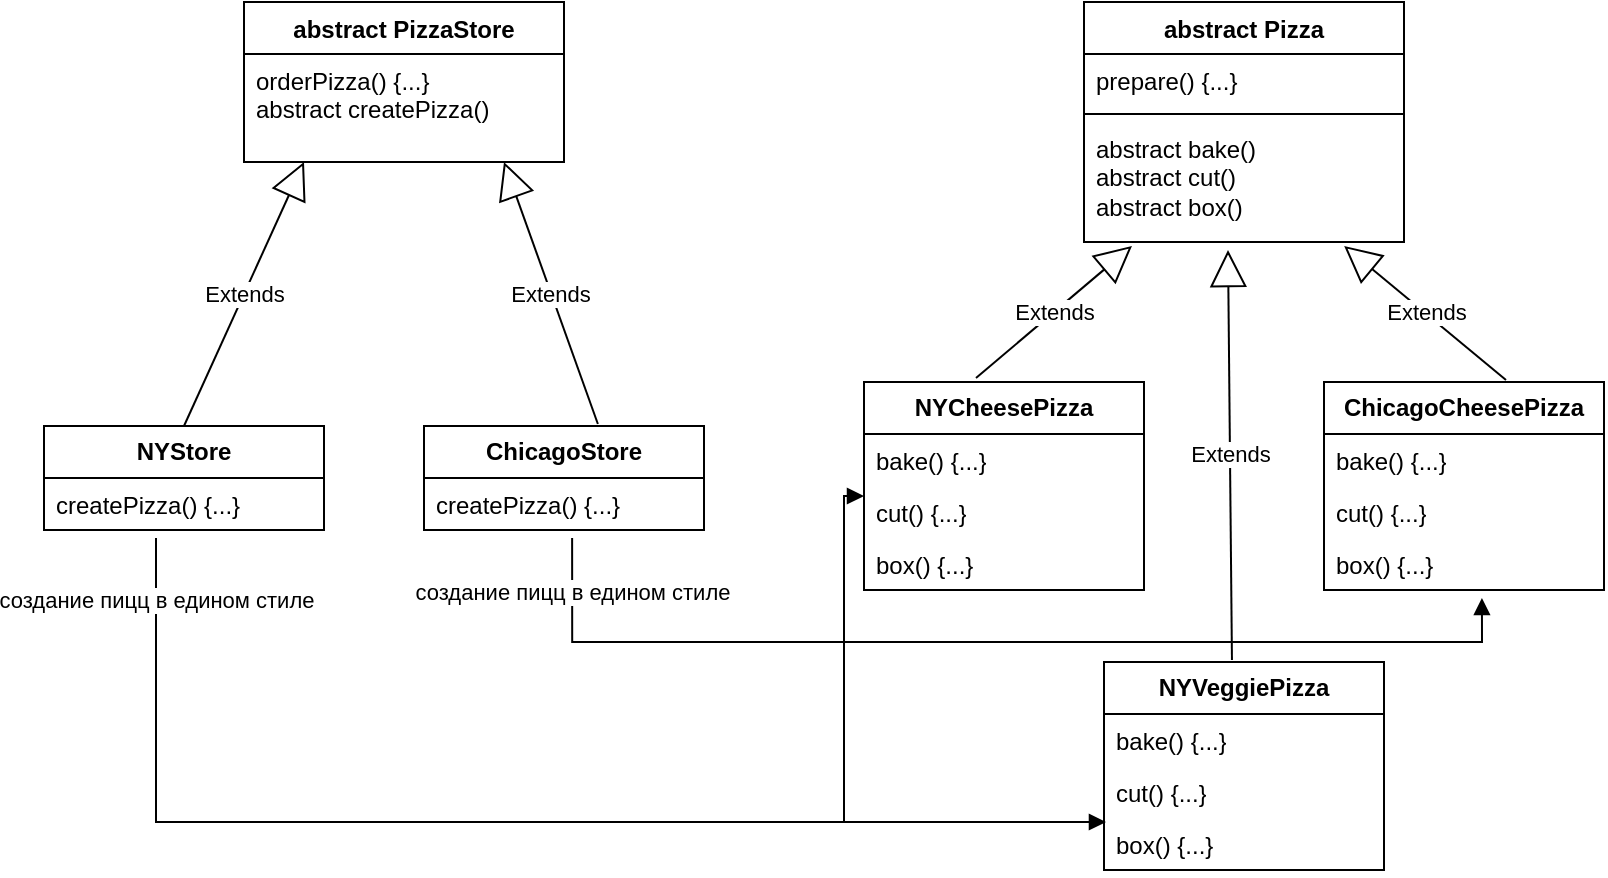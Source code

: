 <mxfile version="24.1.0" type="device">
  <diagram id="C5RBs43oDa-KdzZeNtuy" name="Page-1">
    <mxGraphModel dx="1853" dy="743" grid="1" gridSize="10" guides="1" tooltips="1" connect="1" arrows="1" fold="1" page="1" pageScale="1" pageWidth="827" pageHeight="1169" math="0" shadow="0">
      <root>
        <mxCell id="WIyWlLk6GJQsqaUBKTNV-0" />
        <mxCell id="WIyWlLk6GJQsqaUBKTNV-1" parent="WIyWlLk6GJQsqaUBKTNV-0" />
        <mxCell id="zkfFHV4jXpPFQw0GAbJ--0" value="abstract PizzaStore" style="swimlane;fontStyle=1;align=center;verticalAlign=top;childLayout=stackLayout;horizontal=1;startSize=26;horizontalStack=0;resizeParent=1;resizeLast=0;collapsible=1;marginBottom=0;rounded=0;shadow=0;strokeWidth=1;" parent="WIyWlLk6GJQsqaUBKTNV-1" vertex="1">
          <mxGeometry x="120" y="80" width="160" height="80" as="geometry">
            <mxRectangle x="230" y="140" width="160" height="26" as="alternateBounds" />
          </mxGeometry>
        </mxCell>
        <mxCell id="zkfFHV4jXpPFQw0GAbJ--1" value="orderPizza() {...}&#xa;abstract createPizza()&#xa;" style="text;align=left;verticalAlign=top;spacingLeft=4;spacingRight=4;overflow=hidden;rotatable=0;points=[[0,0.5],[1,0.5]];portConstraint=eastwest;" parent="zkfFHV4jXpPFQw0GAbJ--0" vertex="1">
          <mxGeometry y="26" width="160" height="44" as="geometry" />
        </mxCell>
        <mxCell id="R1Nu2VeHIJLx3s_2aW18-1" value="&lt;b&gt;NYStore&lt;/b&gt;" style="swimlane;fontStyle=0;childLayout=stackLayout;horizontal=1;startSize=26;fillColor=none;horizontalStack=0;resizeParent=1;resizeParentMax=0;resizeLast=0;collapsible=1;marginBottom=0;whiteSpace=wrap;html=1;" vertex="1" parent="WIyWlLk6GJQsqaUBKTNV-1">
          <mxGeometry x="20" y="292" width="140" height="52" as="geometry" />
        </mxCell>
        <mxCell id="R1Nu2VeHIJLx3s_2aW18-2" value="&lt;span style=&quot;text-wrap: nowrap;&quot;&gt;createPizza() {...}&lt;/span&gt;" style="text;strokeColor=none;fillColor=none;align=left;verticalAlign=top;spacingLeft=4;spacingRight=4;overflow=hidden;rotatable=0;points=[[0,0.5],[1,0.5]];portConstraint=eastwest;whiteSpace=wrap;html=1;" vertex="1" parent="R1Nu2VeHIJLx3s_2aW18-1">
          <mxGeometry y="26" width="140" height="26" as="geometry" />
        </mxCell>
        <mxCell id="R1Nu2VeHIJLx3s_2aW18-5" value="&lt;b&gt;ChicagoStore&lt;/b&gt;" style="swimlane;fontStyle=0;childLayout=stackLayout;horizontal=1;startSize=26;fillColor=none;horizontalStack=0;resizeParent=1;resizeParentMax=0;resizeLast=0;collapsible=1;marginBottom=0;whiteSpace=wrap;html=1;" vertex="1" parent="WIyWlLk6GJQsqaUBKTNV-1">
          <mxGeometry x="210" y="292" width="140" height="52" as="geometry" />
        </mxCell>
        <mxCell id="R1Nu2VeHIJLx3s_2aW18-6" value="&lt;span style=&quot;text-wrap: nowrap;&quot;&gt;createPizza() {...}&lt;/span&gt;" style="text;strokeColor=none;fillColor=none;align=left;verticalAlign=top;spacingLeft=4;spacingRight=4;overflow=hidden;rotatable=0;points=[[0,0.5],[1,0.5]];portConstraint=eastwest;whiteSpace=wrap;html=1;" vertex="1" parent="R1Nu2VeHIJLx3s_2aW18-5">
          <mxGeometry y="26" width="140" height="26" as="geometry" />
        </mxCell>
        <mxCell id="R1Nu2VeHIJLx3s_2aW18-9" value="Extends" style="endArrow=block;endSize=16;endFill=0;html=1;rounded=0;exitX=0.5;exitY=0;exitDx=0;exitDy=0;" edge="1" parent="WIyWlLk6GJQsqaUBKTNV-1" source="R1Nu2VeHIJLx3s_2aW18-1">
          <mxGeometry width="160" relative="1" as="geometry">
            <mxPoint x="100" y="200" as="sourcePoint" />
            <mxPoint x="150" y="160" as="targetPoint" />
          </mxGeometry>
        </mxCell>
        <mxCell id="R1Nu2VeHIJLx3s_2aW18-10" value="Extends" style="endArrow=block;endSize=16;endFill=0;html=1;rounded=0;exitX=0.621;exitY=-0.019;exitDx=0;exitDy=0;exitPerimeter=0;" edge="1" parent="WIyWlLk6GJQsqaUBKTNV-1" source="R1Nu2VeHIJLx3s_2aW18-5">
          <mxGeometry width="160" relative="1" as="geometry">
            <mxPoint x="110" y="210" as="sourcePoint" />
            <mxPoint x="250" y="160" as="targetPoint" />
          </mxGeometry>
        </mxCell>
        <mxCell id="R1Nu2VeHIJLx3s_2aW18-11" value="abstract Pizza" style="swimlane;fontStyle=1;align=center;verticalAlign=top;childLayout=stackLayout;horizontal=1;startSize=26;horizontalStack=0;resizeParent=1;resizeParentMax=0;resizeLast=0;collapsible=1;marginBottom=0;whiteSpace=wrap;html=1;" vertex="1" parent="WIyWlLk6GJQsqaUBKTNV-1">
          <mxGeometry x="540" y="80" width="160" height="120" as="geometry" />
        </mxCell>
        <mxCell id="R1Nu2VeHIJLx3s_2aW18-12" value="prepare() {...}" style="text;strokeColor=none;fillColor=none;align=left;verticalAlign=top;spacingLeft=4;spacingRight=4;overflow=hidden;rotatable=0;points=[[0,0.5],[1,0.5]];portConstraint=eastwest;whiteSpace=wrap;html=1;" vertex="1" parent="R1Nu2VeHIJLx3s_2aW18-11">
          <mxGeometry y="26" width="160" height="26" as="geometry" />
        </mxCell>
        <mxCell id="R1Nu2VeHIJLx3s_2aW18-13" value="" style="line;strokeWidth=1;fillColor=none;align=left;verticalAlign=middle;spacingTop=-1;spacingLeft=3;spacingRight=3;rotatable=0;labelPosition=right;points=[];portConstraint=eastwest;strokeColor=inherit;" vertex="1" parent="R1Nu2VeHIJLx3s_2aW18-11">
          <mxGeometry y="52" width="160" height="8" as="geometry" />
        </mxCell>
        <mxCell id="R1Nu2VeHIJLx3s_2aW18-14" value="abstract bake()&lt;div&gt;abstract cut()&lt;br&gt;&lt;/div&gt;&lt;div&gt;abstract box()&lt;br&gt;&lt;/div&gt;" style="text;strokeColor=none;fillColor=none;align=left;verticalAlign=top;spacingLeft=4;spacingRight=4;overflow=hidden;rotatable=0;points=[[0,0.5],[1,0.5]];portConstraint=eastwest;whiteSpace=wrap;html=1;" vertex="1" parent="R1Nu2VeHIJLx3s_2aW18-11">
          <mxGeometry y="60" width="160" height="60" as="geometry" />
        </mxCell>
        <mxCell id="R1Nu2VeHIJLx3s_2aW18-15" value="&lt;b&gt;NYCheesePizza&lt;/b&gt;" style="swimlane;fontStyle=0;childLayout=stackLayout;horizontal=1;startSize=26;fillColor=none;horizontalStack=0;resizeParent=1;resizeParentMax=0;resizeLast=0;collapsible=1;marginBottom=0;whiteSpace=wrap;html=1;" vertex="1" parent="WIyWlLk6GJQsqaUBKTNV-1">
          <mxGeometry x="430" y="270" width="140" height="104" as="geometry" />
        </mxCell>
        <mxCell id="R1Nu2VeHIJLx3s_2aW18-16" value="bake() {...}" style="text;strokeColor=none;fillColor=none;align=left;verticalAlign=top;spacingLeft=4;spacingRight=4;overflow=hidden;rotatable=0;points=[[0,0.5],[1,0.5]];portConstraint=eastwest;whiteSpace=wrap;html=1;" vertex="1" parent="R1Nu2VeHIJLx3s_2aW18-15">
          <mxGeometry y="26" width="140" height="26" as="geometry" />
        </mxCell>
        <mxCell id="R1Nu2VeHIJLx3s_2aW18-17" value="cut() {...}" style="text;strokeColor=none;fillColor=none;align=left;verticalAlign=top;spacingLeft=4;spacingRight=4;overflow=hidden;rotatable=0;points=[[0,0.5],[1,0.5]];portConstraint=eastwest;whiteSpace=wrap;html=1;" vertex="1" parent="R1Nu2VeHIJLx3s_2aW18-15">
          <mxGeometry y="52" width="140" height="26" as="geometry" />
        </mxCell>
        <mxCell id="R1Nu2VeHIJLx3s_2aW18-18" value="box() {...}" style="text;strokeColor=none;fillColor=none;align=left;verticalAlign=top;spacingLeft=4;spacingRight=4;overflow=hidden;rotatable=0;points=[[0,0.5],[1,0.5]];portConstraint=eastwest;whiteSpace=wrap;html=1;" vertex="1" parent="R1Nu2VeHIJLx3s_2aW18-15">
          <mxGeometry y="78" width="140" height="26" as="geometry" />
        </mxCell>
        <mxCell id="R1Nu2VeHIJLx3s_2aW18-19" value="&lt;b&gt;ChicagoCheesePizza&lt;/b&gt;" style="swimlane;fontStyle=0;childLayout=stackLayout;horizontal=1;startSize=26;fillColor=none;horizontalStack=0;resizeParent=1;resizeParentMax=0;resizeLast=0;collapsible=1;marginBottom=0;whiteSpace=wrap;html=1;" vertex="1" parent="WIyWlLk6GJQsqaUBKTNV-1">
          <mxGeometry x="660" y="270" width="140" height="104" as="geometry" />
        </mxCell>
        <mxCell id="R1Nu2VeHIJLx3s_2aW18-20" value="bake() {...}" style="text;strokeColor=none;fillColor=none;align=left;verticalAlign=top;spacingLeft=4;spacingRight=4;overflow=hidden;rotatable=0;points=[[0,0.5],[1,0.5]];portConstraint=eastwest;whiteSpace=wrap;html=1;" vertex="1" parent="R1Nu2VeHIJLx3s_2aW18-19">
          <mxGeometry y="26" width="140" height="26" as="geometry" />
        </mxCell>
        <mxCell id="R1Nu2VeHIJLx3s_2aW18-21" value="cut() {...}" style="text;strokeColor=none;fillColor=none;align=left;verticalAlign=top;spacingLeft=4;spacingRight=4;overflow=hidden;rotatable=0;points=[[0,0.5],[1,0.5]];portConstraint=eastwest;whiteSpace=wrap;html=1;" vertex="1" parent="R1Nu2VeHIJLx3s_2aW18-19">
          <mxGeometry y="52" width="140" height="26" as="geometry" />
        </mxCell>
        <mxCell id="R1Nu2VeHIJLx3s_2aW18-22" value="box() {...}" style="text;strokeColor=none;fillColor=none;align=left;verticalAlign=top;spacingLeft=4;spacingRight=4;overflow=hidden;rotatable=0;points=[[0,0.5],[1,0.5]];portConstraint=eastwest;whiteSpace=wrap;html=1;" vertex="1" parent="R1Nu2VeHIJLx3s_2aW18-19">
          <mxGeometry y="78" width="140" height="26" as="geometry" />
        </mxCell>
        <mxCell id="R1Nu2VeHIJLx3s_2aW18-23" value="Extends" style="endArrow=block;endSize=16;endFill=0;html=1;rounded=0;exitX=0.65;exitY=-0.01;exitDx=0;exitDy=0;entryX=0.813;entryY=1.033;entryDx=0;entryDy=0;entryPerimeter=0;exitPerimeter=0;" edge="1" parent="WIyWlLk6GJQsqaUBKTNV-1" source="R1Nu2VeHIJLx3s_2aW18-19" target="R1Nu2VeHIJLx3s_2aW18-14">
          <mxGeometry width="160" relative="1" as="geometry">
            <mxPoint x="100" y="302" as="sourcePoint" />
            <mxPoint x="160" y="170" as="targetPoint" />
          </mxGeometry>
        </mxCell>
        <mxCell id="R1Nu2VeHIJLx3s_2aW18-24" value="Extends" style="endArrow=block;endSize=16;endFill=0;html=1;rounded=0;exitX=0.4;exitY=-0.019;exitDx=0;exitDy=0;exitPerimeter=0;entryX=0.15;entryY=1.033;entryDx=0;entryDy=0;entryPerimeter=0;" edge="1" parent="WIyWlLk6GJQsqaUBKTNV-1" source="R1Nu2VeHIJLx3s_2aW18-15" target="R1Nu2VeHIJLx3s_2aW18-14">
          <mxGeometry width="160" relative="1" as="geometry">
            <mxPoint x="110" y="312" as="sourcePoint" />
            <mxPoint x="170" y="180" as="targetPoint" />
          </mxGeometry>
        </mxCell>
        <mxCell id="R1Nu2VeHIJLx3s_2aW18-25" value="&lt;b&gt;NYVeggiePizza&lt;/b&gt;" style="swimlane;fontStyle=0;childLayout=stackLayout;horizontal=1;startSize=26;fillColor=none;horizontalStack=0;resizeParent=1;resizeParentMax=0;resizeLast=0;collapsible=1;marginBottom=0;whiteSpace=wrap;html=1;" vertex="1" parent="WIyWlLk6GJQsqaUBKTNV-1">
          <mxGeometry x="550" y="410" width="140" height="104" as="geometry" />
        </mxCell>
        <mxCell id="R1Nu2VeHIJLx3s_2aW18-26" value="bake() {...}" style="text;strokeColor=none;fillColor=none;align=left;verticalAlign=top;spacingLeft=4;spacingRight=4;overflow=hidden;rotatable=0;points=[[0,0.5],[1,0.5]];portConstraint=eastwest;whiteSpace=wrap;html=1;" vertex="1" parent="R1Nu2VeHIJLx3s_2aW18-25">
          <mxGeometry y="26" width="140" height="26" as="geometry" />
        </mxCell>
        <mxCell id="R1Nu2VeHIJLx3s_2aW18-27" value="cut() {...}" style="text;strokeColor=none;fillColor=none;align=left;verticalAlign=top;spacingLeft=4;spacingRight=4;overflow=hidden;rotatable=0;points=[[0,0.5],[1,0.5]];portConstraint=eastwest;whiteSpace=wrap;html=1;" vertex="1" parent="R1Nu2VeHIJLx3s_2aW18-25">
          <mxGeometry y="52" width="140" height="26" as="geometry" />
        </mxCell>
        <mxCell id="R1Nu2VeHIJLx3s_2aW18-28" value="box() {...}" style="text;strokeColor=none;fillColor=none;align=left;verticalAlign=top;spacingLeft=4;spacingRight=4;overflow=hidden;rotatable=0;points=[[0,0.5],[1,0.5]];portConstraint=eastwest;whiteSpace=wrap;html=1;" vertex="1" parent="R1Nu2VeHIJLx3s_2aW18-25">
          <mxGeometry y="78" width="140" height="26" as="geometry" />
        </mxCell>
        <mxCell id="R1Nu2VeHIJLx3s_2aW18-29" value="Extends" style="endArrow=block;endSize=16;endFill=0;html=1;rounded=0;exitX=0.457;exitY=-0.01;exitDx=0;exitDy=0;exitPerimeter=0;entryX=0.45;entryY=1.067;entryDx=0;entryDy=0;entryPerimeter=0;" edge="1" parent="WIyWlLk6GJQsqaUBKTNV-1" source="R1Nu2VeHIJLx3s_2aW18-25" target="R1Nu2VeHIJLx3s_2aW18-14">
          <mxGeometry width="160" relative="1" as="geometry">
            <mxPoint x="496" y="278" as="sourcePoint" />
            <mxPoint x="574" y="212" as="targetPoint" />
          </mxGeometry>
        </mxCell>
        <mxCell id="R1Nu2VeHIJLx3s_2aW18-30" value="" style="endArrow=block;endFill=1;html=1;edgeStyle=orthogonalEdgeStyle;align=left;verticalAlign=top;rounded=0;exitX=0.4;exitY=1.154;exitDx=0;exitDy=0;exitPerimeter=0;entryX=0.007;entryY=1.077;entryDx=0;entryDy=0;entryPerimeter=0;" edge="1" parent="WIyWlLk6GJQsqaUBKTNV-1" source="R1Nu2VeHIJLx3s_2aW18-2" target="R1Nu2VeHIJLx3s_2aW18-27">
          <mxGeometry x="-1" relative="1" as="geometry">
            <mxPoint x="100" y="450" as="sourcePoint" />
            <mxPoint x="540" y="480" as="targetPoint" />
            <Array as="points">
              <mxPoint x="76" y="490" />
            </Array>
          </mxGeometry>
        </mxCell>
        <mxCell id="R1Nu2VeHIJLx3s_2aW18-32" value="создание пицц в едином стиле" style="edgeLabel;html=1;align=center;verticalAlign=middle;resizable=0;points=[];" vertex="1" connectable="0" parent="R1Nu2VeHIJLx3s_2aW18-30">
          <mxGeometry x="-0.899" relative="1" as="geometry">
            <mxPoint as="offset" />
          </mxGeometry>
        </mxCell>
        <mxCell id="R1Nu2VeHIJLx3s_2aW18-33" value="" style="endArrow=block;endFill=1;html=1;edgeStyle=orthogonalEdgeStyle;align=left;verticalAlign=top;rounded=0;exitX=0.529;exitY=1.154;exitDx=0;exitDy=0;exitPerimeter=0;entryX=0.564;entryY=1.154;entryDx=0;entryDy=0;entryPerimeter=0;" edge="1" parent="WIyWlLk6GJQsqaUBKTNV-1" source="R1Nu2VeHIJLx3s_2aW18-6" target="R1Nu2VeHIJLx3s_2aW18-22">
          <mxGeometry x="-1" relative="1" as="geometry">
            <mxPoint x="86" y="358" as="sourcePoint" />
            <mxPoint x="561" y="500" as="targetPoint" />
            <Array as="points">
              <mxPoint x="284" y="400" />
              <mxPoint x="739" y="400" />
            </Array>
          </mxGeometry>
        </mxCell>
        <mxCell id="R1Nu2VeHIJLx3s_2aW18-34" value="создание пицц в едином стиле" style="edgeLabel;html=1;align=center;verticalAlign=middle;resizable=0;points=[];" vertex="1" connectable="0" parent="R1Nu2VeHIJLx3s_2aW18-33">
          <mxGeometry x="-0.899" relative="1" as="geometry">
            <mxPoint as="offset" />
          </mxGeometry>
        </mxCell>
        <mxCell id="R1Nu2VeHIJLx3s_2aW18-35" value="" style="endArrow=block;endFill=1;html=1;edgeStyle=orthogonalEdgeStyle;align=left;verticalAlign=top;rounded=0;entryX=0;entryY=0.192;entryDx=0;entryDy=0;entryPerimeter=0;" edge="1" parent="WIyWlLk6GJQsqaUBKTNV-1" target="R1Nu2VeHIJLx3s_2aW18-17">
          <mxGeometry x="-1" relative="1" as="geometry">
            <mxPoint x="420" y="490" as="sourcePoint" />
            <mxPoint x="490" y="430" as="targetPoint" />
            <Array as="points">
              <mxPoint x="420" y="490" />
              <mxPoint x="420" y="327" />
            </Array>
          </mxGeometry>
        </mxCell>
      </root>
    </mxGraphModel>
  </diagram>
</mxfile>

